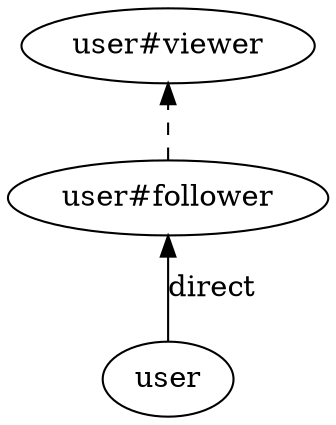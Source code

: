 digraph {
graph [
rankdir=BT
];

// Node definitions.
0 [label=user];
1 [label="user#follower"];
2 [label="user#viewer"];

// Edge definitions.
0 -> 1 [label=direct];
1 -> 2 [style=dashed];
}